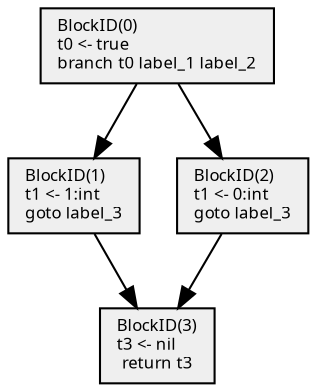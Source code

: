 digraph {

    rankdir=TD; ordering=out;
    color="#efefef";
    node[shape=box style=filled fontsize=8 fontname="Verdana" fillcolor="#efefef"];
    edge[fontsize=8 fontname="Verdana"];
    0 [label="BlockID(0)\lt0 <- true\lbranch t0 label_1 label_2"]
    1 [label="BlockID(1)\lt1 <- 1:int\lgoto label_3"]
    2 [label="BlockID(2)\lt1 <- 0:int\lgoto label_3"]
    3 [label="BlockID(3)\lt3 <- nil\lreturn t3"]
    0 -> 1 
    0 -> 2
    1 -> 3
    2 -> 3 
}

